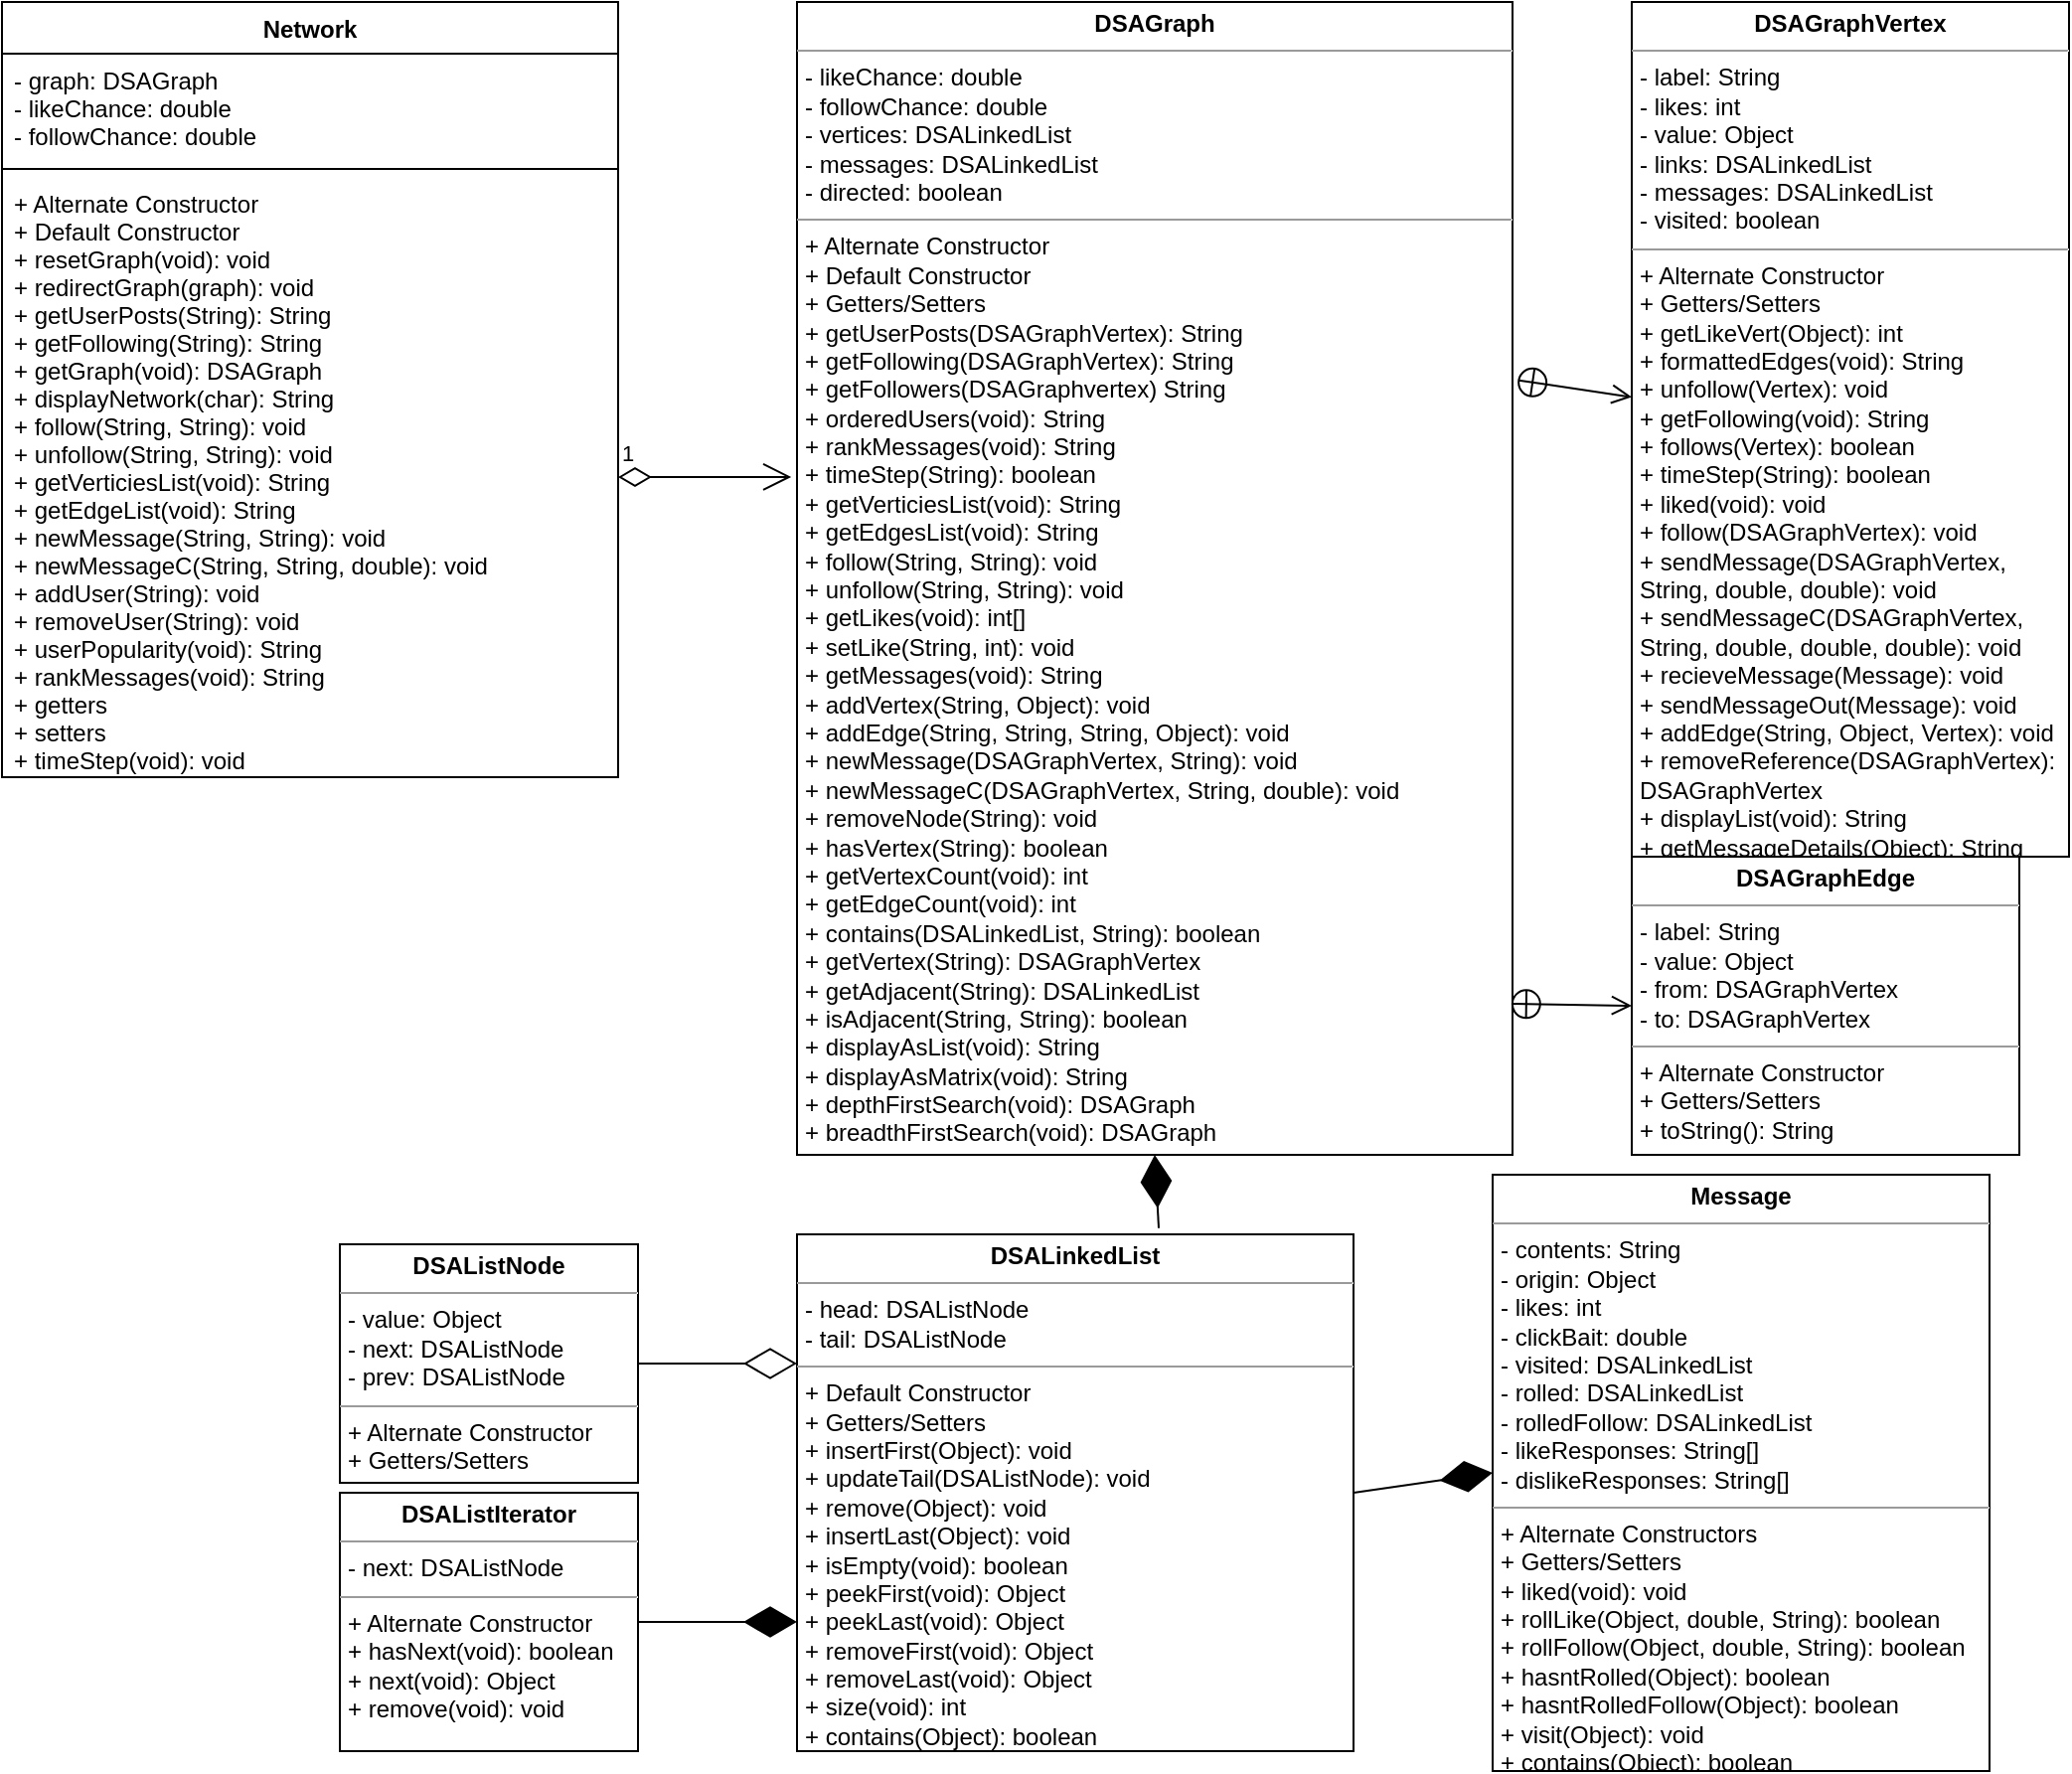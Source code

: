 <mxfile version="12.1.7" type="device" pages="1"><diagram id="bSsRx2Tt8sfcbgMZDPZ_" name="Page-1"><mxGraphModel dx="2062" dy="1122" grid="1" gridSize="10" guides="1" tooltips="1" connect="1" arrows="1" fold="1" page="1" pageScale="1" pageWidth="850" pageHeight="1100" math="0" shadow="0"><root><mxCell id="0"/><mxCell id="1" parent="0"/><mxCell id="su6HO4w4AW-K0RYt3VtF-1" value="Network&#10;" style="swimlane;fontStyle=1;align=center;verticalAlign=top;childLayout=stackLayout;horizontal=1;startSize=26;horizontalStack=0;resizeParent=1;resizeParentMax=0;resizeLast=0;collapsible=1;marginBottom=0;" vertex="1" parent="1"><mxGeometry x="40" y="40" width="310" height="390" as="geometry"/></mxCell><mxCell id="su6HO4w4AW-K0RYt3VtF-2" value="- graph: DSAGraph&#10;- likeChance: double&#10;- followChance: double" style="text;strokeColor=none;fillColor=none;align=left;verticalAlign=top;spacingLeft=4;spacingRight=4;overflow=hidden;rotatable=0;points=[[0,0.5],[1,0.5]];portConstraint=eastwest;" vertex="1" parent="su6HO4w4AW-K0RYt3VtF-1"><mxGeometry y="26" width="310" height="54" as="geometry"/></mxCell><mxCell id="su6HO4w4AW-K0RYt3VtF-3" value="" style="line;strokeWidth=1;fillColor=none;align=left;verticalAlign=middle;spacingTop=-1;spacingLeft=3;spacingRight=3;rotatable=0;labelPosition=right;points=[];portConstraint=eastwest;" vertex="1" parent="su6HO4w4AW-K0RYt3VtF-1"><mxGeometry y="80" width="310" height="8" as="geometry"/></mxCell><mxCell id="su6HO4w4AW-K0RYt3VtF-4" value="+ Alternate Constructor&#10;+ Default Constructor&#10;+ resetGraph(void): void&#10;+ redirectGraph(graph): void&#10;+ getUserPosts(String): String&#10;+ getFollowing(String): String&#10;+ getGraph(void): DSAGraph&#10;+ displayNetwork(char): String&#10;+ follow(String, String): void&#10;+ unfollow(String, String): void&#10;+ getVerticiesList(void): String&#10;+ getEdgeList(void): String&#10;+ newMessage(String, String): void&#10;+ newMessageC(String, String, double): void&#10;+ addUser(String): void&#10;+ removeUser(String): void&#10;+ userPopularity(void): String&#10;+ rankMessages(void): String&#10;+ getters&#10;+ setters&#10;+ timeStep(void): void&#10;" style="text;strokeColor=none;fillColor=none;align=left;verticalAlign=top;spacingLeft=4;spacingRight=4;overflow=hidden;rotatable=0;points=[[0,0.5],[1,0.5]];portConstraint=eastwest;" vertex="1" parent="su6HO4w4AW-K0RYt3VtF-1"><mxGeometry y="88" width="310" height="302" as="geometry"/></mxCell><mxCell id="su6HO4w4AW-K0RYt3VtF-5" value="&lt;p style=&quot;margin: 0px ; margin-top: 4px ; text-align: center&quot;&gt;&lt;b&gt;DSAGraph&lt;/b&gt;&lt;/p&gt;&lt;hr size=&quot;1&quot;&gt;&lt;p style=&quot;margin: 0px ; margin-left: 4px&quot;&gt;- likeChance: double&lt;/p&gt;&lt;p style=&quot;margin: 0px ; margin-left: 4px&quot;&gt;- followChance: double&lt;/p&gt;&lt;p style=&quot;margin: 0px ; margin-left: 4px&quot;&gt;- vertices: DSALinkedList&lt;/p&gt;&lt;p style=&quot;margin: 0px ; margin-left: 4px&quot;&gt;- messages: DSALinkedList&lt;/p&gt;&lt;p style=&quot;margin: 0px ; margin-left: 4px&quot;&gt;- directed: boolean&lt;/p&gt;&lt;hr size=&quot;1&quot;&gt;&lt;p style=&quot;margin: 0px ; margin-left: 4px&quot;&gt;+ Alternate Constructor&lt;/p&gt;&lt;p style=&quot;margin: 0px ; margin-left: 4px&quot;&gt;+ Default Constructor&lt;/p&gt;&lt;p style=&quot;margin: 0px ; margin-left: 4px&quot;&gt;+ Getters/Setters&lt;br&gt;&lt;/p&gt;&lt;p style=&quot;margin: 0px ; margin-left: 4px&quot;&gt;+ getUserPosts(DSAGraphVertex): String&lt;/p&gt;&lt;p style=&quot;margin: 0px ; margin-left: 4px&quot;&gt;+ getFollowing(DSAGraphVertex): String&lt;/p&gt;&lt;p style=&quot;margin: 0px ; margin-left: 4px&quot;&gt;+ getFollowers(DSAGraphvertex) String&lt;/p&gt;&lt;p style=&quot;margin: 0px ; margin-left: 4px&quot;&gt;+ orderedUsers(void): String&lt;/p&gt;&lt;p style=&quot;margin: 0px ; margin-left: 4px&quot;&gt;+ rankMessages(void): String&lt;/p&gt;&lt;p style=&quot;margin: 0px ; margin-left: 4px&quot;&gt;+ timeStep(String): boolean&lt;/p&gt;&lt;p style=&quot;margin: 0px ; margin-left: 4px&quot;&gt;+ getVerticiesList(void): String&lt;/p&gt;&lt;p style=&quot;margin: 0px ; margin-left: 4px&quot;&gt;+ getEdgesList(void): String&lt;/p&gt;&lt;p style=&quot;margin: 0px ; margin-left: 4px&quot;&gt;+ follow(String, String): void&lt;/p&gt;&lt;p style=&quot;margin: 0px ; margin-left: 4px&quot;&gt;+ unfollow(String, String): void&lt;br&gt;+ getLikes(void): int[]&lt;/p&gt;&lt;p style=&quot;margin: 0px ; margin-left: 4px&quot;&gt;+ setLike(String, int): void&lt;/p&gt;&lt;p style=&quot;margin: 0px ; margin-left: 4px&quot;&gt;+ getMessages(void): String&lt;/p&gt;&lt;p style=&quot;margin: 0px ; margin-left: 4px&quot;&gt;+ addVertex(String, Object): void&lt;/p&gt;&lt;p style=&quot;margin: 0px ; margin-left: 4px&quot;&gt;+ addEdge(String, String, String, Object): void&lt;/p&gt;&lt;p style=&quot;margin: 0px ; margin-left: 4px&quot;&gt;+ newMessage(DSAGraphVertex, String): void&lt;/p&gt;&lt;p style=&quot;margin: 0px ; margin-left: 4px&quot;&gt;+ newMessageC(DSAGraphVertex, String, double): void&lt;/p&gt;&lt;p style=&quot;margin: 0px ; margin-left: 4px&quot;&gt;+ removeNode(String): void&lt;/p&gt;&lt;p style=&quot;margin: 0px ; margin-left: 4px&quot;&gt;+ hasVertex(String): boolean&lt;/p&gt;&lt;p style=&quot;margin: 0px ; margin-left: 4px&quot;&gt;+ getVertexCount(void): int&lt;/p&gt;&lt;p style=&quot;margin: 0px ; margin-left: 4px&quot;&gt;+ getEdgeCount(void): int&lt;/p&gt;&lt;p style=&quot;margin: 0px ; margin-left: 4px&quot;&gt;+ contains(DSALinkedList, String): boolean&lt;/p&gt;&lt;p style=&quot;margin: 0px ; margin-left: 4px&quot;&gt;+ getVertex(String): DSAGraphVertex&lt;/p&gt;&lt;p style=&quot;margin: 0px ; margin-left: 4px&quot;&gt;+ getAdjacent(String): DSALinkedList&lt;/p&gt;&lt;p style=&quot;margin: 0px ; margin-left: 4px&quot;&gt;+ isAdjacent(String, String): boolean&lt;/p&gt;&lt;p style=&quot;margin: 0px ; margin-left: 4px&quot;&gt;+ displayAsList(void): String&lt;/p&gt;&lt;p style=&quot;margin: 0px ; margin-left: 4px&quot;&gt;+ displayAsMatrix(void): String&lt;/p&gt;&lt;p style=&quot;margin: 0px ; margin-left: 4px&quot;&gt;+ depthFirstSearch(void): DSAGraph&lt;/p&gt;&lt;p style=&quot;margin: 0px ; margin-left: 4px&quot;&gt;+ breadthFirstSearch(void): DSAGraph&lt;/p&gt;" style="verticalAlign=top;align=left;overflow=fill;fontSize=12;fontFamily=Helvetica;html=1;" vertex="1" parent="1"><mxGeometry x="440" y="40" width="360" height="580" as="geometry"/></mxCell><mxCell id="su6HO4w4AW-K0RYt3VtF-6" value="1" style="endArrow=open;html=1;endSize=12;startArrow=diamondThin;startSize=14;startFill=0;edgeStyle=orthogonalEdgeStyle;align=left;verticalAlign=bottom;exitX=1;exitY=0.5;exitDx=0;exitDy=0;entryX=-0.008;entryY=0.412;entryDx=0;entryDy=0;entryPerimeter=0;" edge="1" parent="1" source="su6HO4w4AW-K0RYt3VtF-4" target="su6HO4w4AW-K0RYt3VtF-5"><mxGeometry x="-1" y="3" relative="1" as="geometry"><mxPoint x="430" y="670" as="sourcePoint"/><mxPoint x="430" y="279" as="targetPoint"/></mxGeometry></mxCell><mxCell id="su6HO4w4AW-K0RYt3VtF-7" value="&lt;p style=&quot;margin: 0px ; margin-top: 4px ; text-align: center&quot;&gt;&lt;b&gt;DSAGraphVertex&lt;/b&gt;&lt;/p&gt;&lt;hr size=&quot;1&quot;&gt;&lt;p style=&quot;margin: 0px ; margin-left: 4px&quot;&gt;- label: String&lt;/p&gt;&lt;p style=&quot;margin: 0px ; margin-left: 4px&quot;&gt;- likes: int&lt;/p&gt;&lt;p style=&quot;margin: 0px ; margin-left: 4px&quot;&gt;- value: Object&lt;/p&gt;&lt;p style=&quot;margin: 0px ; margin-left: 4px&quot;&gt;- links: DSALinkedList&lt;/p&gt;&lt;p style=&quot;margin: 0px ; margin-left: 4px&quot;&gt;- messages: DSALinkedList&lt;/p&gt;&lt;p style=&quot;margin: 0px ; margin-left: 4px&quot;&gt;- visited: boolean&lt;/p&gt;&lt;hr size=&quot;1&quot;&gt;&lt;p style=&quot;margin: 0px ; margin-left: 4px&quot;&gt;+ Alternate Constructor&lt;/p&gt;&lt;p style=&quot;margin: 0px ; margin-left: 4px&quot;&gt;+ Getters/Setters&lt;/p&gt;&lt;p style=&quot;margin: 0px ; margin-left: 4px&quot;&gt;+ getLikeVert(Object): int&lt;/p&gt;&lt;p style=&quot;margin: 0px ; margin-left: 4px&quot;&gt;+ formattedEdges(void): String&lt;/p&gt;&lt;p style=&quot;margin: 0px ; margin-left: 4px&quot;&gt;+ unfollow(Vertex): void&lt;/p&gt;&lt;p style=&quot;margin: 0px ; margin-left: 4px&quot;&gt;+ getFollowing(void): String&lt;/p&gt;&lt;p style=&quot;margin: 0px ; margin-left: 4px&quot;&gt;+ follows(Vertex): boolean&lt;/p&gt;&lt;p style=&quot;margin: 0px ; margin-left: 4px&quot;&gt;+ timeStep(String): boolean&lt;/p&gt;&lt;p style=&quot;margin: 0px ; margin-left: 4px&quot;&gt;+ liked(void): void&lt;/p&gt;&lt;p style=&quot;margin: 0px ; margin-left: 4px&quot;&gt;+ follow(DSAGraphVertex): void&lt;/p&gt;&lt;p style=&quot;margin: 0px ; margin-left: 4px&quot;&gt;+ sendMessage(DSAGraphVertex,&lt;/p&gt;&lt;p style=&quot;margin: 0px ; margin-left: 4px&quot;&gt;String, double, double): void&lt;/p&gt;&lt;p style=&quot;margin: 0px ; margin-left: 4px&quot;&gt;+ sendMessageC(DSAGraphVertex,&lt;/p&gt;&lt;p style=&quot;margin: 0px ; margin-left: 4px&quot;&gt;String, double, double, double): void&lt;/p&gt;&lt;p style=&quot;margin: 0px ; margin-left: 4px&quot;&gt;+ recieveMessage(Message): void&lt;/p&gt;&lt;p style=&quot;margin: 0px ; margin-left: 4px&quot;&gt;+ sendMessageOut(Message): void&lt;/p&gt;&lt;p style=&quot;margin: 0px ; margin-left: 4px&quot;&gt;+ addEdge(String, Object, Vertex): void&lt;/p&gt;&lt;p style=&quot;margin: 0px ; margin-left: 4px&quot;&gt;+ removeReference(DSAGraphVertex):&lt;br&gt;DSAGraphVertex&lt;/p&gt;&lt;p style=&quot;margin: 0px ; margin-left: 4px&quot;&gt;+ displayList(void): String&lt;/p&gt;&lt;p style=&quot;margin: 0px ; margin-left: 4px&quot;&gt;+ getMessageDetails(Object): String&lt;/p&gt;&lt;p style=&quot;margin: 0px ; margin-left: 4px&quot;&gt;&lt;br&gt;&lt;/p&gt;" style="verticalAlign=top;align=left;overflow=fill;fontSize=12;fontFamily=Helvetica;html=1;" vertex="1" parent="1"><mxGeometry x="860" y="40" width="220" height="430" as="geometry"/></mxCell><mxCell id="su6HO4w4AW-K0RYt3VtF-8" value="&lt;p style=&quot;margin: 0px ; margin-top: 4px ; text-align: center&quot;&gt;&lt;b&gt;DSAGraphEdge&lt;/b&gt;&lt;/p&gt;&lt;hr size=&quot;1&quot;&gt;&lt;p style=&quot;margin: 0px ; margin-left: 4px&quot;&gt;- label: String&lt;/p&gt;&lt;p style=&quot;margin: 0px ; margin-left: 4px&quot;&gt;- value: Object&lt;/p&gt;&lt;p style=&quot;margin: 0px ; margin-left: 4px&quot;&gt;- from: DSAGraphVertex&lt;/p&gt;&lt;p style=&quot;margin: 0px ; margin-left: 4px&quot;&gt;- to: DSAGraphVertex&lt;/p&gt;&lt;hr size=&quot;1&quot;&gt;&lt;p style=&quot;margin: 0px ; margin-left: 4px&quot;&gt;+ Alternate Constructor&lt;/p&gt;&lt;p style=&quot;margin: 0px ; margin-left: 4px&quot;&gt;+ Getters/Setters&lt;/p&gt;&lt;p style=&quot;margin: 0px ; margin-left: 4px&quot;&gt;+ toString(): String&lt;/p&gt;" style="verticalAlign=top;align=left;overflow=fill;fontSize=12;fontFamily=Helvetica;html=1;" vertex="1" parent="1"><mxGeometry x="860" y="470" width="195" height="150" as="geometry"/></mxCell><mxCell id="su6HO4w4AW-K0RYt3VtF-13" value="&lt;p style=&quot;margin: 0px ; margin-top: 4px ; text-align: center&quot;&gt;&lt;b&gt;DSALinkedList&lt;/b&gt;&lt;/p&gt;&lt;hr size=&quot;1&quot;&gt;&lt;p style=&quot;margin: 0px ; margin-left: 4px&quot;&gt;- head: DSAListNode&lt;/p&gt;&lt;p style=&quot;margin: 0px ; margin-left: 4px&quot;&gt;- tail: DSAListNode&lt;/p&gt;&lt;hr size=&quot;1&quot;&gt;&lt;p style=&quot;margin: 0px ; margin-left: 4px&quot;&gt;+ Default Constructor&lt;/p&gt;&lt;p style=&quot;margin: 0px ; margin-left: 4px&quot;&gt;+ Getters/Setters&lt;/p&gt;&lt;p style=&quot;margin: 0px ; margin-left: 4px&quot;&gt;&lt;span&gt;+ insertFirst(Object): void&lt;/span&gt;&lt;br&gt;&lt;/p&gt;&lt;p style=&quot;margin: 0px ; margin-left: 4px&quot;&gt;&lt;span&gt;+ updateTail(DSAListNode): void&lt;/span&gt;&lt;/p&gt;&lt;p style=&quot;margin: 0px ; margin-left: 4px&quot;&gt;&lt;span&gt;+ remove(Object): void&lt;/span&gt;&lt;/p&gt;&lt;p style=&quot;margin: 0px ; margin-left: 4px&quot;&gt;&lt;span&gt;+ insertLast(Object): void&lt;/span&gt;&lt;/p&gt;&lt;p style=&quot;margin: 0px ; margin-left: 4px&quot;&gt;&lt;span&gt;+ isEmpty(void): boolean&lt;/span&gt;&lt;/p&gt;&lt;p style=&quot;margin: 0px ; margin-left: 4px&quot;&gt;&lt;span&gt;+ peekFirst(void): Object&lt;/span&gt;&lt;/p&gt;&lt;p style=&quot;margin: 0px ; margin-left: 4px&quot;&gt;+ peekLast(void): Object&lt;/p&gt;&lt;p style=&quot;margin: 0px ; margin-left: 4px&quot;&gt;+ removeFirst(void): Object&lt;/p&gt;&lt;p style=&quot;margin: 0px ; margin-left: 4px&quot;&gt;+ removeLast(void): Object&lt;/p&gt;&lt;p style=&quot;margin: 0px ; margin-left: 4px&quot;&gt;+ size(void): int&lt;/p&gt;&lt;p style=&quot;margin: 0px ; margin-left: 4px&quot;&gt;+ contains(Object): boolean&lt;/p&gt;" style="verticalAlign=top;align=left;overflow=fill;fontSize=12;fontFamily=Helvetica;html=1;" vertex="1" parent="1"><mxGeometry x="440" y="660" width="280" height="260" as="geometry"/></mxCell><mxCell id="su6HO4w4AW-K0RYt3VtF-14" value="" style="endArrow=open;startArrow=circlePlus;endFill=0;startFill=0;endSize=8;html=1;exitX=0.997;exitY=0.869;exitDx=0;exitDy=0;exitPerimeter=0;entryX=0;entryY=0.5;entryDx=0;entryDy=0;" edge="1" parent="1" source="su6HO4w4AW-K0RYt3VtF-5" target="su6HO4w4AW-K0RYt3VtF-8"><mxGeometry width="160" relative="1" as="geometry"><mxPoint x="1090" y="700" as="sourcePoint"/><mxPoint x="1250" y="700" as="targetPoint"/></mxGeometry></mxCell><mxCell id="su6HO4w4AW-K0RYt3VtF-15" value="" style="endArrow=open;startArrow=circlePlus;endFill=0;startFill=0;endSize=8;html=1;exitX=1.006;exitY=0.328;exitDx=0;exitDy=0;exitPerimeter=0;" edge="1" parent="1" source="su6HO4w4AW-K0RYt3VtF-5" target="su6HO4w4AW-K0RYt3VtF-7"><mxGeometry width="160" relative="1" as="geometry"><mxPoint x="1130" y="700" as="sourcePoint"/><mxPoint x="850" y="230" as="targetPoint"/></mxGeometry></mxCell><mxCell id="su6HO4w4AW-K0RYt3VtF-17" value="" style="endArrow=diamondThin;endFill=1;endSize=24;html=1;entryX=0.5;entryY=1;entryDx=0;entryDy=0;exitX=0.65;exitY=-0.012;exitDx=0;exitDy=0;exitPerimeter=0;" edge="1" parent="1" source="su6HO4w4AW-K0RYt3VtF-13" target="su6HO4w4AW-K0RYt3VtF-5"><mxGeometry width="160" relative="1" as="geometry"><mxPoint x="820" y="800" as="sourcePoint"/><mxPoint x="980" y="800" as="targetPoint"/></mxGeometry></mxCell><mxCell id="su6HO4w4AW-K0RYt3VtF-18" value="&lt;p style=&quot;margin: 0px ; margin-top: 4px ; text-align: center&quot;&gt;&lt;b&gt;DSAListNode&lt;/b&gt;&lt;/p&gt;&lt;hr size=&quot;1&quot;&gt;&lt;p style=&quot;margin: 0px ; margin-left: 4px&quot;&gt;- value: Object&lt;/p&gt;&lt;p style=&quot;margin: 0px ; margin-left: 4px&quot;&gt;- next: DSAListNode&lt;/p&gt;&lt;p style=&quot;margin: 0px ; margin-left: 4px&quot;&gt;- prev: DSAListNode&lt;/p&gt;&lt;hr size=&quot;1&quot;&gt;&lt;p style=&quot;margin: 0px ; margin-left: 4px&quot;&gt;+ Alternate Constructor&lt;/p&gt;&lt;p style=&quot;margin: 0px ; margin-left: 4px&quot;&gt;+ Getters/Setters&lt;/p&gt;" style="verticalAlign=top;align=left;overflow=fill;fontSize=12;fontFamily=Helvetica;html=1;" vertex="1" parent="1"><mxGeometry x="210" y="665" width="150" height="120" as="geometry"/></mxCell><mxCell id="su6HO4w4AW-K0RYt3VtF-19" value="&lt;p style=&quot;margin: 0px ; margin-top: 4px ; text-align: center&quot;&gt;&lt;b&gt;DSAListIterator&lt;/b&gt;&lt;/p&gt;&lt;hr size=&quot;1&quot;&gt;&lt;p style=&quot;margin: 0px ; margin-left: 4px&quot;&gt;- next: DSAListNode&lt;/p&gt;&lt;hr size=&quot;1&quot;&gt;&lt;p style=&quot;margin: 0px ; margin-left: 4px&quot;&gt;+ Alternate Constructor&lt;/p&gt;&lt;p style=&quot;margin: 0px ; margin-left: 4px&quot;&gt;+ hasNext(void): boolean&lt;/p&gt;&lt;p style=&quot;margin: 0px ; margin-left: 4px&quot;&gt;+ next(void): Object&lt;/p&gt;&lt;p style=&quot;margin: 0px ; margin-left: 4px&quot;&gt;+ remove(void): void&lt;/p&gt;" style="verticalAlign=top;align=left;overflow=fill;fontSize=12;fontFamily=Helvetica;html=1;" vertex="1" parent="1"><mxGeometry x="210" y="790" width="150" height="130" as="geometry"/></mxCell><mxCell id="su6HO4w4AW-K0RYt3VtF-20" value="" style="endArrow=diamondThin;endFill=0;endSize=24;html=1;entryX=0;entryY=0.25;entryDx=0;entryDy=0;exitX=1;exitY=0.5;exitDx=0;exitDy=0;" edge="1" parent="1" source="su6HO4w4AW-K0RYt3VtF-18" target="su6HO4w4AW-K0RYt3VtF-13"><mxGeometry width="160" relative="1" as="geometry"><mxPoint x="420" y="970" as="sourcePoint"/><mxPoint x="580" y="970" as="targetPoint"/></mxGeometry></mxCell><mxCell id="su6HO4w4AW-K0RYt3VtF-21" value="" style="endArrow=diamondThin;endFill=1;endSize=24;html=1;entryX=0;entryY=0.75;entryDx=0;entryDy=0;exitX=1;exitY=0.5;exitDx=0;exitDy=0;" edge="1" parent="1" source="su6HO4w4AW-K0RYt3VtF-19" target="su6HO4w4AW-K0RYt3VtF-13"><mxGeometry width="160" relative="1" as="geometry"><mxPoint x="300" y="980" as="sourcePoint"/><mxPoint x="460" y="980" as="targetPoint"/></mxGeometry></mxCell><mxCell id="su6HO4w4AW-K0RYt3VtF-22" value="&lt;p style=&quot;margin: 0px ; margin-top: 4px ; text-align: center&quot;&gt;&lt;b&gt;Message&lt;/b&gt;&lt;/p&gt;&lt;hr size=&quot;1&quot;&gt;&lt;p style=&quot;margin: 0px ; margin-left: 4px&quot;&gt;- contents: String&lt;/p&gt;&lt;p style=&quot;margin: 0px ; margin-left: 4px&quot;&gt;- origin: Object&lt;/p&gt;&lt;p style=&quot;margin: 0px ; margin-left: 4px&quot;&gt;- likes: int&lt;/p&gt;&lt;p style=&quot;margin: 0px ; margin-left: 4px&quot;&gt;- clickBait: double&lt;/p&gt;&lt;p style=&quot;margin: 0px ; margin-left: 4px&quot;&gt;- visited: DSALinkedList&lt;/p&gt;&lt;p style=&quot;margin: 0px ; margin-left: 4px&quot;&gt;- rolled: DSALinkedList&lt;/p&gt;&lt;p style=&quot;margin: 0px ; margin-left: 4px&quot;&gt;- rolledFollow: DSALinkedList&lt;/p&gt;&lt;p style=&quot;margin: 0px ; margin-left: 4px&quot;&gt;- likeResponses: String[]&lt;/p&gt;&lt;p style=&quot;margin: 0px ; margin-left: 4px&quot;&gt;- dislikeResponses: String[]&lt;/p&gt;&lt;hr size=&quot;1&quot;&gt;&lt;p style=&quot;margin: 0px ; margin-left: 4px&quot;&gt;+ Alternate Constructors&lt;/p&gt;&lt;p style=&quot;margin: 0px ; margin-left: 4px&quot;&gt;+ Getters/Setters&lt;/p&gt;&lt;p style=&quot;margin: 0px ; margin-left: 4px&quot;&gt;+ liked(void): void&lt;/p&gt;&lt;p style=&quot;margin: 0px ; margin-left: 4px&quot;&gt;+ rollLike(Object, double, String): boolean&lt;/p&gt;&lt;p style=&quot;margin: 0px ; margin-left: 4px&quot;&gt;+ rollFollow(Object, double, String): boolean&lt;/p&gt;&lt;p style=&quot;margin: 0px ; margin-left: 4px&quot;&gt;+ hasntRolled(Object): boolean&lt;/p&gt;&lt;p style=&quot;margin: 0px ; margin-left: 4px&quot;&gt;+ hasntRolledFollow(Object): boolean&lt;/p&gt;&lt;p style=&quot;margin: 0px ; margin-left: 4px&quot;&gt;+ visit(Object): void&lt;/p&gt;&lt;p style=&quot;margin: 0px ; margin-left: 4px&quot;&gt;+ contains(Object): boolean&lt;/p&gt;" style="verticalAlign=top;align=left;overflow=fill;fontSize=12;fontFamily=Helvetica;html=1;" vertex="1" parent="1"><mxGeometry x="790" y="630" width="250" height="300" as="geometry"/></mxCell><mxCell id="su6HO4w4AW-K0RYt3VtF-23" value="" style="endArrow=diamondThin;endFill=1;endSize=24;html=1;entryX=0;entryY=0.5;entryDx=0;entryDy=0;exitX=1;exitY=0.5;exitDx=0;exitDy=0;" edge="1" parent="1" source="su6HO4w4AW-K0RYt3VtF-13" target="su6HO4w4AW-K0RYt3VtF-22"><mxGeometry width="160" relative="1" as="geometry"><mxPoint x="620" y="970" as="sourcePoint"/><mxPoint x="780" y="970" as="targetPoint"/></mxGeometry></mxCell></root></mxGraphModel></diagram></mxfile>